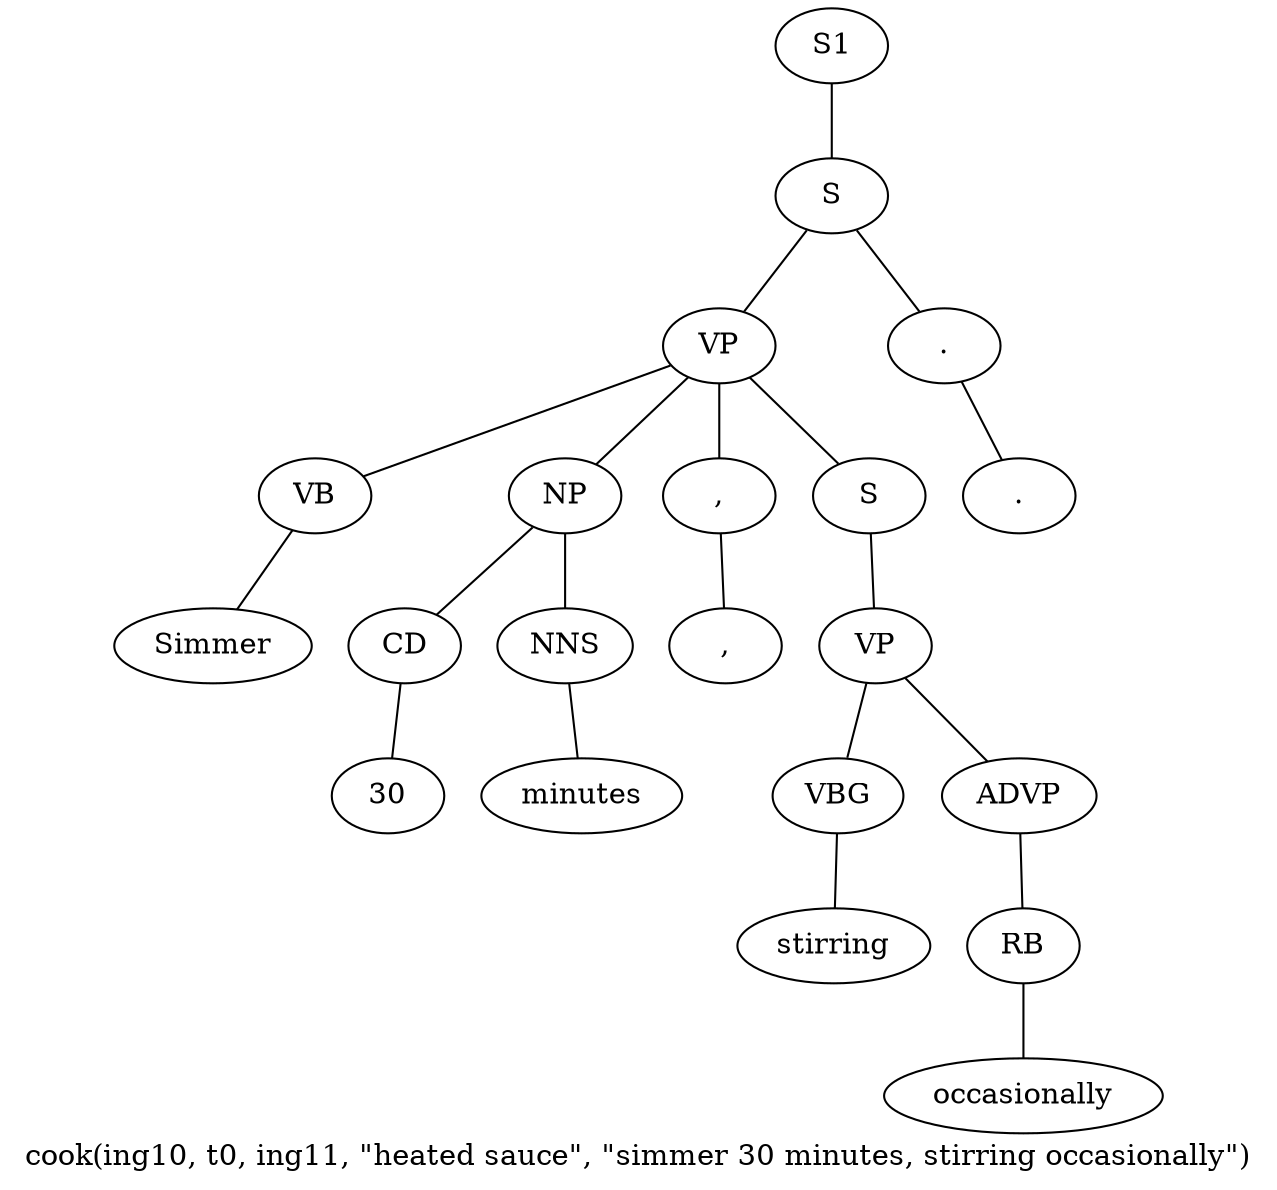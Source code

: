 graph SyntaxGraph {
	label = "cook(ing10, t0, ing11, \"heated sauce\", \"simmer 30 minutes, stirring occasionally\")";
	Node0 [label="S1"];
	Node1 [label="S"];
	Node2 [label="VP"];
	Node3 [label="VB"];
	Node4 [label="Simmer"];
	Node5 [label="NP"];
	Node6 [label="CD"];
	Node7 [label="30"];
	Node8 [label="NNS"];
	Node9 [label="minutes"];
	Node10 [label=","];
	Node11 [label=","];
	Node12 [label="S"];
	Node13 [label="VP"];
	Node14 [label="VBG"];
	Node15 [label="stirring"];
	Node16 [label="ADVP"];
	Node17 [label="RB"];
	Node18 [label="occasionally"];
	Node19 [label="."];
	Node20 [label="."];

	Node0 -- Node1;
	Node1 -- Node2;
	Node1 -- Node19;
	Node2 -- Node3;
	Node2 -- Node5;
	Node2 -- Node10;
	Node2 -- Node12;
	Node3 -- Node4;
	Node5 -- Node6;
	Node5 -- Node8;
	Node6 -- Node7;
	Node8 -- Node9;
	Node10 -- Node11;
	Node12 -- Node13;
	Node13 -- Node14;
	Node13 -- Node16;
	Node14 -- Node15;
	Node16 -- Node17;
	Node17 -- Node18;
	Node19 -- Node20;
}